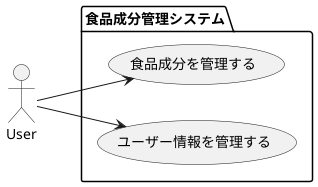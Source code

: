 @startuml 食品成分管理
left to right direction
' Actor '
actor User as user

' Usecase '
' CRUDのユースケースは「管理する」と表現する '
package 食品成分管理システム {
  usecase "食品成分を管理する" as UC1
  usecase "ユーザー情報を管理する" as UC2
}

' Association '
user --> UC1
user --> UC2
@enduml

/' memo
- システムで実現したいこと
  - 食品成分を登録したい
  - 食品成分を確認したい
  - 食品成分を変更したい
  - 食品成分を削除したい
  - ユーザー情報を登録/変更できるようにしたい
  - ユーザー情報を確認できるようにしたい

- ユースケースとアクターの候補を見つける
  - 誰が(アクターの候補)
    - ユーザー
  - 何をする(ユースケースの候補)
    - 食品成分を登録する
    - 食品成分を確認する
    - 食品成分を変更する
    - 食品成分を削除する
    - ログインする
    - ユーザー情報を登録/変更する
    - ユーザー情報を確認する
    - 登録ユーザー一覧を確認する

- システムで実現すべき範囲を明確にし、ユースケースとアクターの候補を見直す
  -  外部システムなどは使用しないので、候補に変更なし

- 候補を洗練し、ユースケースとアクターを明確にする
'/